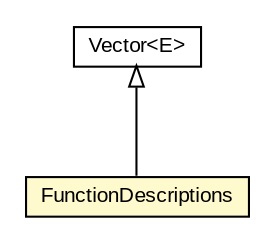 #!/usr/local/bin/dot
#
# Class diagram 
# Generated by UMLGraph version 5.3 (http://www.umlgraph.org/)
#

digraph G {
	edge [fontname="arial",fontsize=10,labelfontname="arial",labelfontsize=10];
	node [fontname="arial",fontsize=10,shape=plaintext];
	nodesep=0.25;
	ranksep=0.5;
	// context.arch.service.helper.FunctionDescriptions
	c31670 [label=<<table title="context.arch.service.helper.FunctionDescriptions" border="0" cellborder="1" cellspacing="0" cellpadding="2" port="p" bgcolor="lemonChiffon" href="./FunctionDescriptions.html">
		<tr><td><table border="0" cellspacing="0" cellpadding="1">
<tr><td align="center" balign="center"> FunctionDescriptions </td></tr>
		</table></td></tr>
		</table>>, fontname="arial", fontcolor="black", fontsize=10.0];
	//context.arch.service.helper.FunctionDescriptions extends java.util.Vector<context.arch.service.helper.FunctionDescription>
	c32020:p -> c31670:p [dir=back,arrowtail=empty];
	// java.util.Vector<E>
	c32020 [label=<<table title="java.util.Vector" border="0" cellborder="1" cellspacing="0" cellpadding="2" port="p" href="http://java.sun.com/j2se/1.4.2/docs/api/java/util/Vector.html">
		<tr><td><table border="0" cellspacing="0" cellpadding="1">
<tr><td align="center" balign="center"> Vector&lt;E&gt; </td></tr>
		</table></td></tr>
		</table>>, fontname="arial", fontcolor="black", fontsize=10.0];
}

